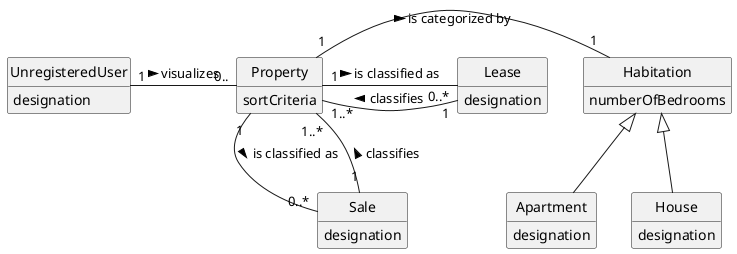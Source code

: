 @startuml
skinparam monochrome true
skinparam packageStyle rectangle
skinparam shadowing false

'left to right direction

skinparam classAttributeIconSize 0

hide circle
hide methods


class UnregisteredUser {
designation
}


class Sale {
designation
}

class Lease {
designation
}

class Property {
sortCriteria
}

class Habitation {
numberOfBedrooms
}

class Apartment {
designation
}
class House {
designation
}

UnregisteredUser "1" - " 0.." Property : > visualizes

Property "1" - "1"  Habitation : > is categorized by
Habitation <|-- House
Habitation <|-- Apartment
Property "1" -- "0..*"  Sale : > is classified as
Sale "1" -- "1..*"  Property : > classifies
Property "1" - "0..*"  Lease : > is classified as
Lease "1" - "1..*"  Property : > classifies

@enduml
